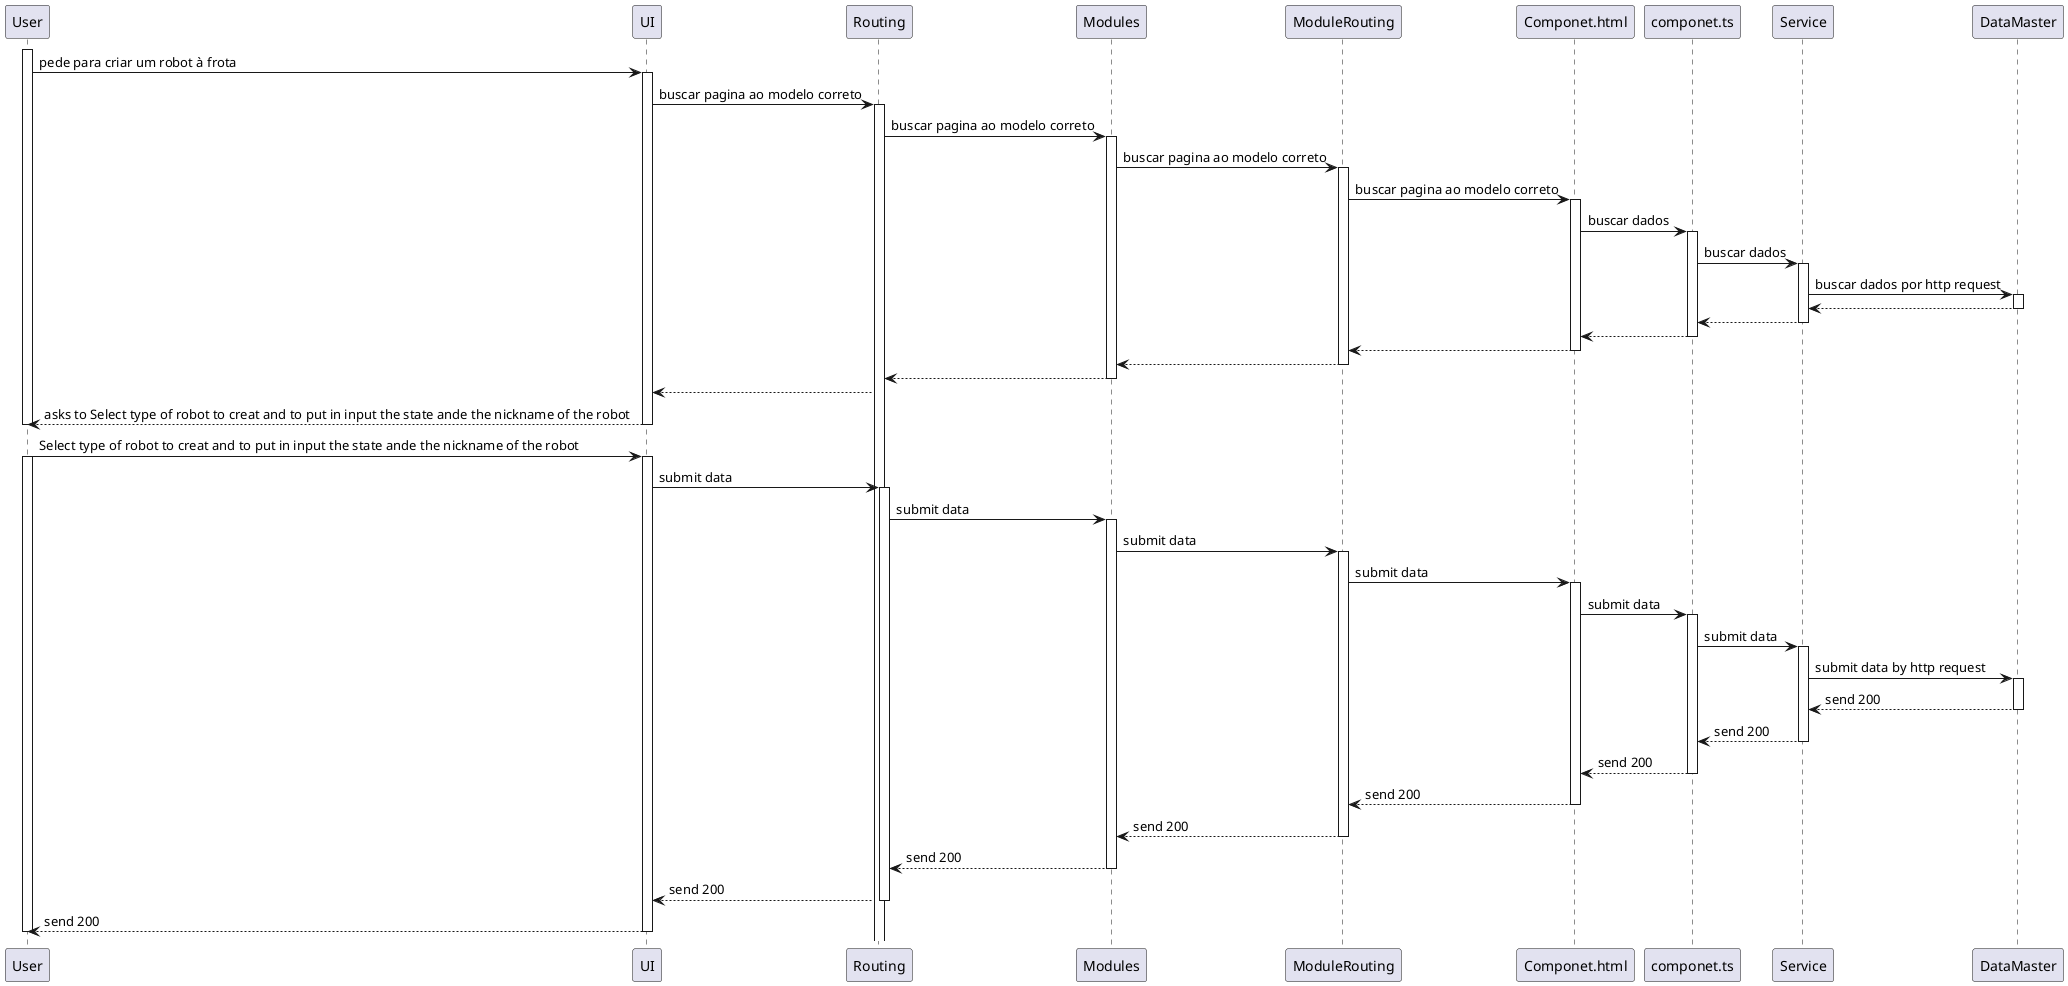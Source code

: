 @startuml
participant "User" as user
participant "UI" as UI
participant "Routing" as ROUT
participant "Modules" as Model
participant "ModuleRouting" as ModelRouting
participant "Componet.html" as html
participant "componet.ts" as data 
participant "Service" as service
participant "DataMaster" as Master
activate user
user -> UI : pede para criar um robot à frota
activate UI
UI -> ROUT : buscar pagina ao modelo correto
activate ROUT
ROUT -> Model : buscar pagina ao modelo correto
activate Model
Model -> ModelRouting : buscar pagina ao modelo correto
activate ModelRouting
ModelRouting -> html : buscar pagina ao modelo correto
activate html
html -> data : buscar dados
activate data
data -> service : buscar dados
activate service
service -> Master : buscar dados por http request
activate Master
Master --> service 
deactivate Master
service --> data

deactivate service
data --> html
deactivate data
html --> ModelRouting
deactivate html
ModelRouting --> Model
deactivate ModelRouting
Model --> ROUT
deactivate Model
ROUT --> UI
UI --> user: asks to Select type of robot to creat and to put in input the state ande the nickname of the robot
deactivate UI
deactivate user

user -> UI : Select type of robot to creat and to put in input the state ande the nickname of the robot
activate user
activate UI
UI -> ROUT : submit data 
activate ROUT
ROUT -> Model : submit data
activate Model
Model -> ModelRouting : submit data
activate ModelRouting
ModelRouting -> html : submit data
activate html
html -> data : submit data
activate data
data -> service : submit data
activate service
service -> Master : submit data by http request
activate Master
Master --> service: send 200
deactivate Master
service --> data: send 200
deactivate service
data --> html: send 200
deactivate data
html --> ModelRouting: send 200
deactivate html
ModelRouting --> Model: send 200
deactivate ModelRouting
Model --> ROUT: send 200
deactivate Model
ROUT --> UI: send 200
deactivate ROUT
UI --> user: send 200
deactivate UI
deactivate user

@enduml
